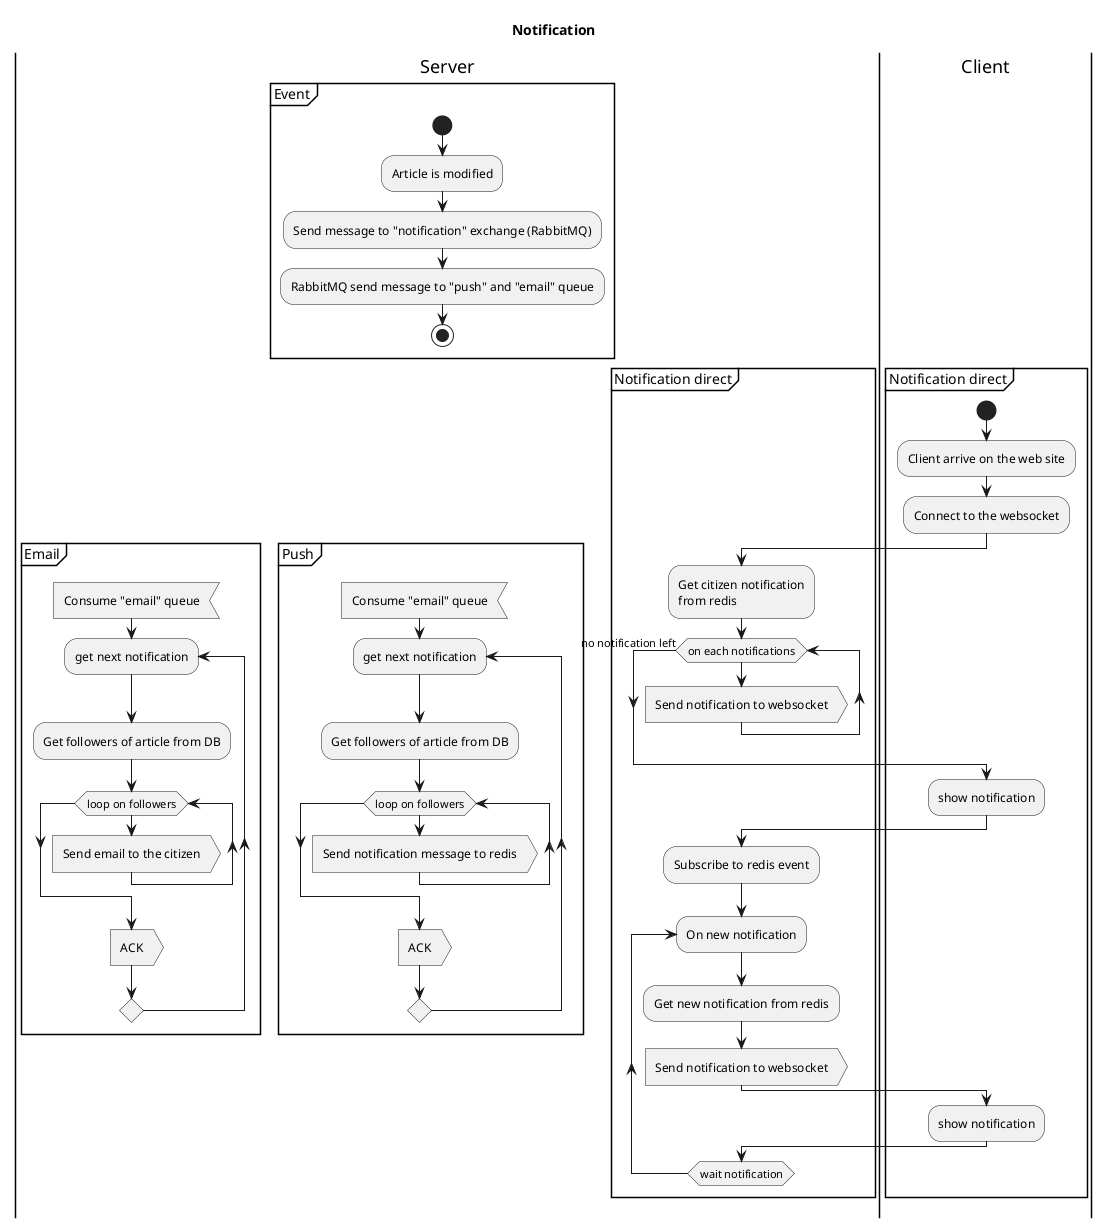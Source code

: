 @startuml
title Notification
|Server|
partition Event {
    start
        :Article is modified;
        :Send message to "notification" exchange (RabbitMQ);
        :RabbitMQ send message to "push" and "email" queue;
    stop
}
split
    partition Email {
        -[hidden]->
        :Consume "email" queue<
        repeat :get next notification;
        :Get followers of article from DB;
        while (loop on followers)
             :Send email to the citizen>
        endwhile
        :ACK>
        repeat while()
        detach
    }
splitagain
    partition Push {
        -[hidden]->
        :Consume "email" queue<
        repeat :get next notification;
        :Get followers of article from DB;
        while (loop on followers)
             :Send notification message to redis>
        endwhile
        :ACK>
        repeat while()
        detach
    }
splitagain
    partition "Notification direct" {
        -[hidden]->
        |Client|
        start
        :Client arrive on the web site;
        :Connect to the websocket;
        |Server|
        :Get citizen notification
        from redis;
        while (on each notifications)
            :Send notification to websocket>
        endwhile(no notification left)
        |Client|
        :show notification;
        |Server|
        :Subscribe to redis event;
        repeat :On new notification;
        :Get new notification from redis;
        :Send notification to websocket>
        |Client|
        :show notification;
        |Server|
        repeat while (wait notification)
        detach
    }
endsplit


@enduml

